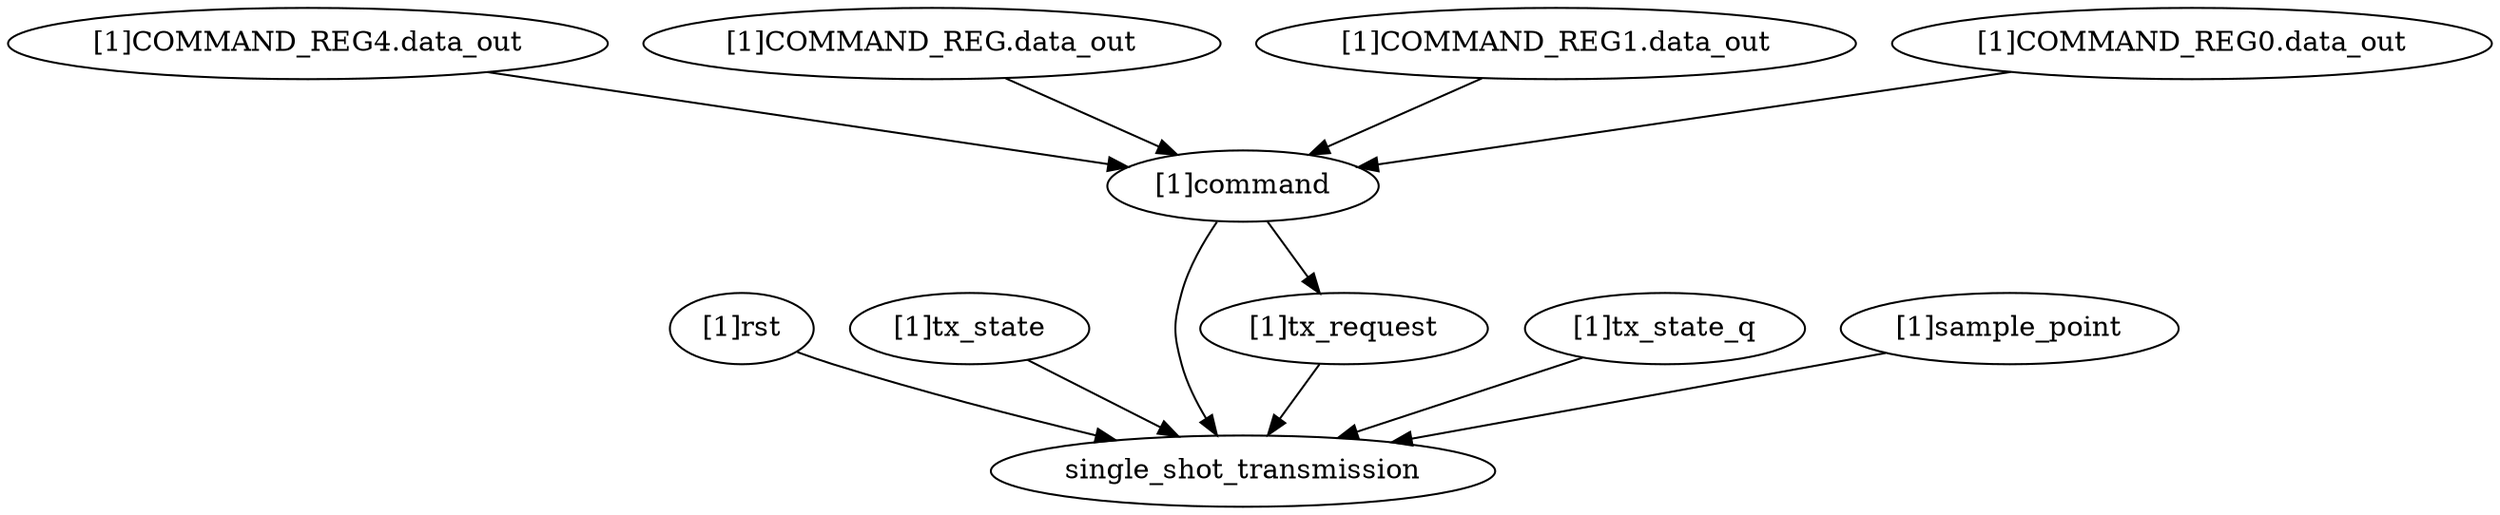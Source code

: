 strict digraph "" {
	single_shot_transmission	 [complexity=0,
		importance=0.00485719200698,
		rank=0.0];
	"[1]rst"	 [complexity=1,
		importance=0.0165140130739,
		rank=0.0165140130739];
	"[1]rst" -> single_shot_transmission;
	"[1]tx_state"	 [complexity=2,
		importance=0.00679962905994,
		rank=0.00339981452997];
	"[1]tx_state" -> single_shot_transmission;
	"[1]command"	 [complexity=6,
		importance=0.0271187046328,
		rank=0.00451978410547];
	"[1]command" -> single_shot_transmission;
	"[1]tx_request"	 [complexity=3,
		importance=0.0122296506265,
		rank=0.00407655020883];
	"[1]command" -> "[1]tx_request";
	"[1]COMMAND_REG4.data_out"	 [complexity=6,
		importance=0.033489925076,
		rank=0.00558165417933];
	"[1]COMMAND_REG4.data_out" -> "[1]command";
	"[1]COMMAND_REG.data_out"	 [complexity=6,
		importance=0.0333928487291,
		rank=0.00556547478819];
	"[1]COMMAND_REG.data_out" -> "[1]command";
	"[1]tx_request" -> single_shot_transmission;
	"[1]COMMAND_REG1.data_out"	 [complexity=6,
		importance=0.0340023520398,
		rank=0.00566705867331];
	"[1]COMMAND_REG1.data_out" -> "[1]command";
	"[1]COMMAND_REG0.data_out"	 [complexity=6,
		importance=0.033489925076,
		rank=0.00558165417933];
	"[1]COMMAND_REG0.data_out" -> "[1]command";
	"[1]tx_state_q"	 [complexity=2,
		importance=0.00679962905994,
		rank=0.00339981452997];
	"[1]tx_state_q" -> single_shot_transmission;
	"[1]sample_point"	 [complexity=3,
		importance=0.0116568210669,
		rank=0.00388560702231];
	"[1]sample_point" -> single_shot_transmission;
}
